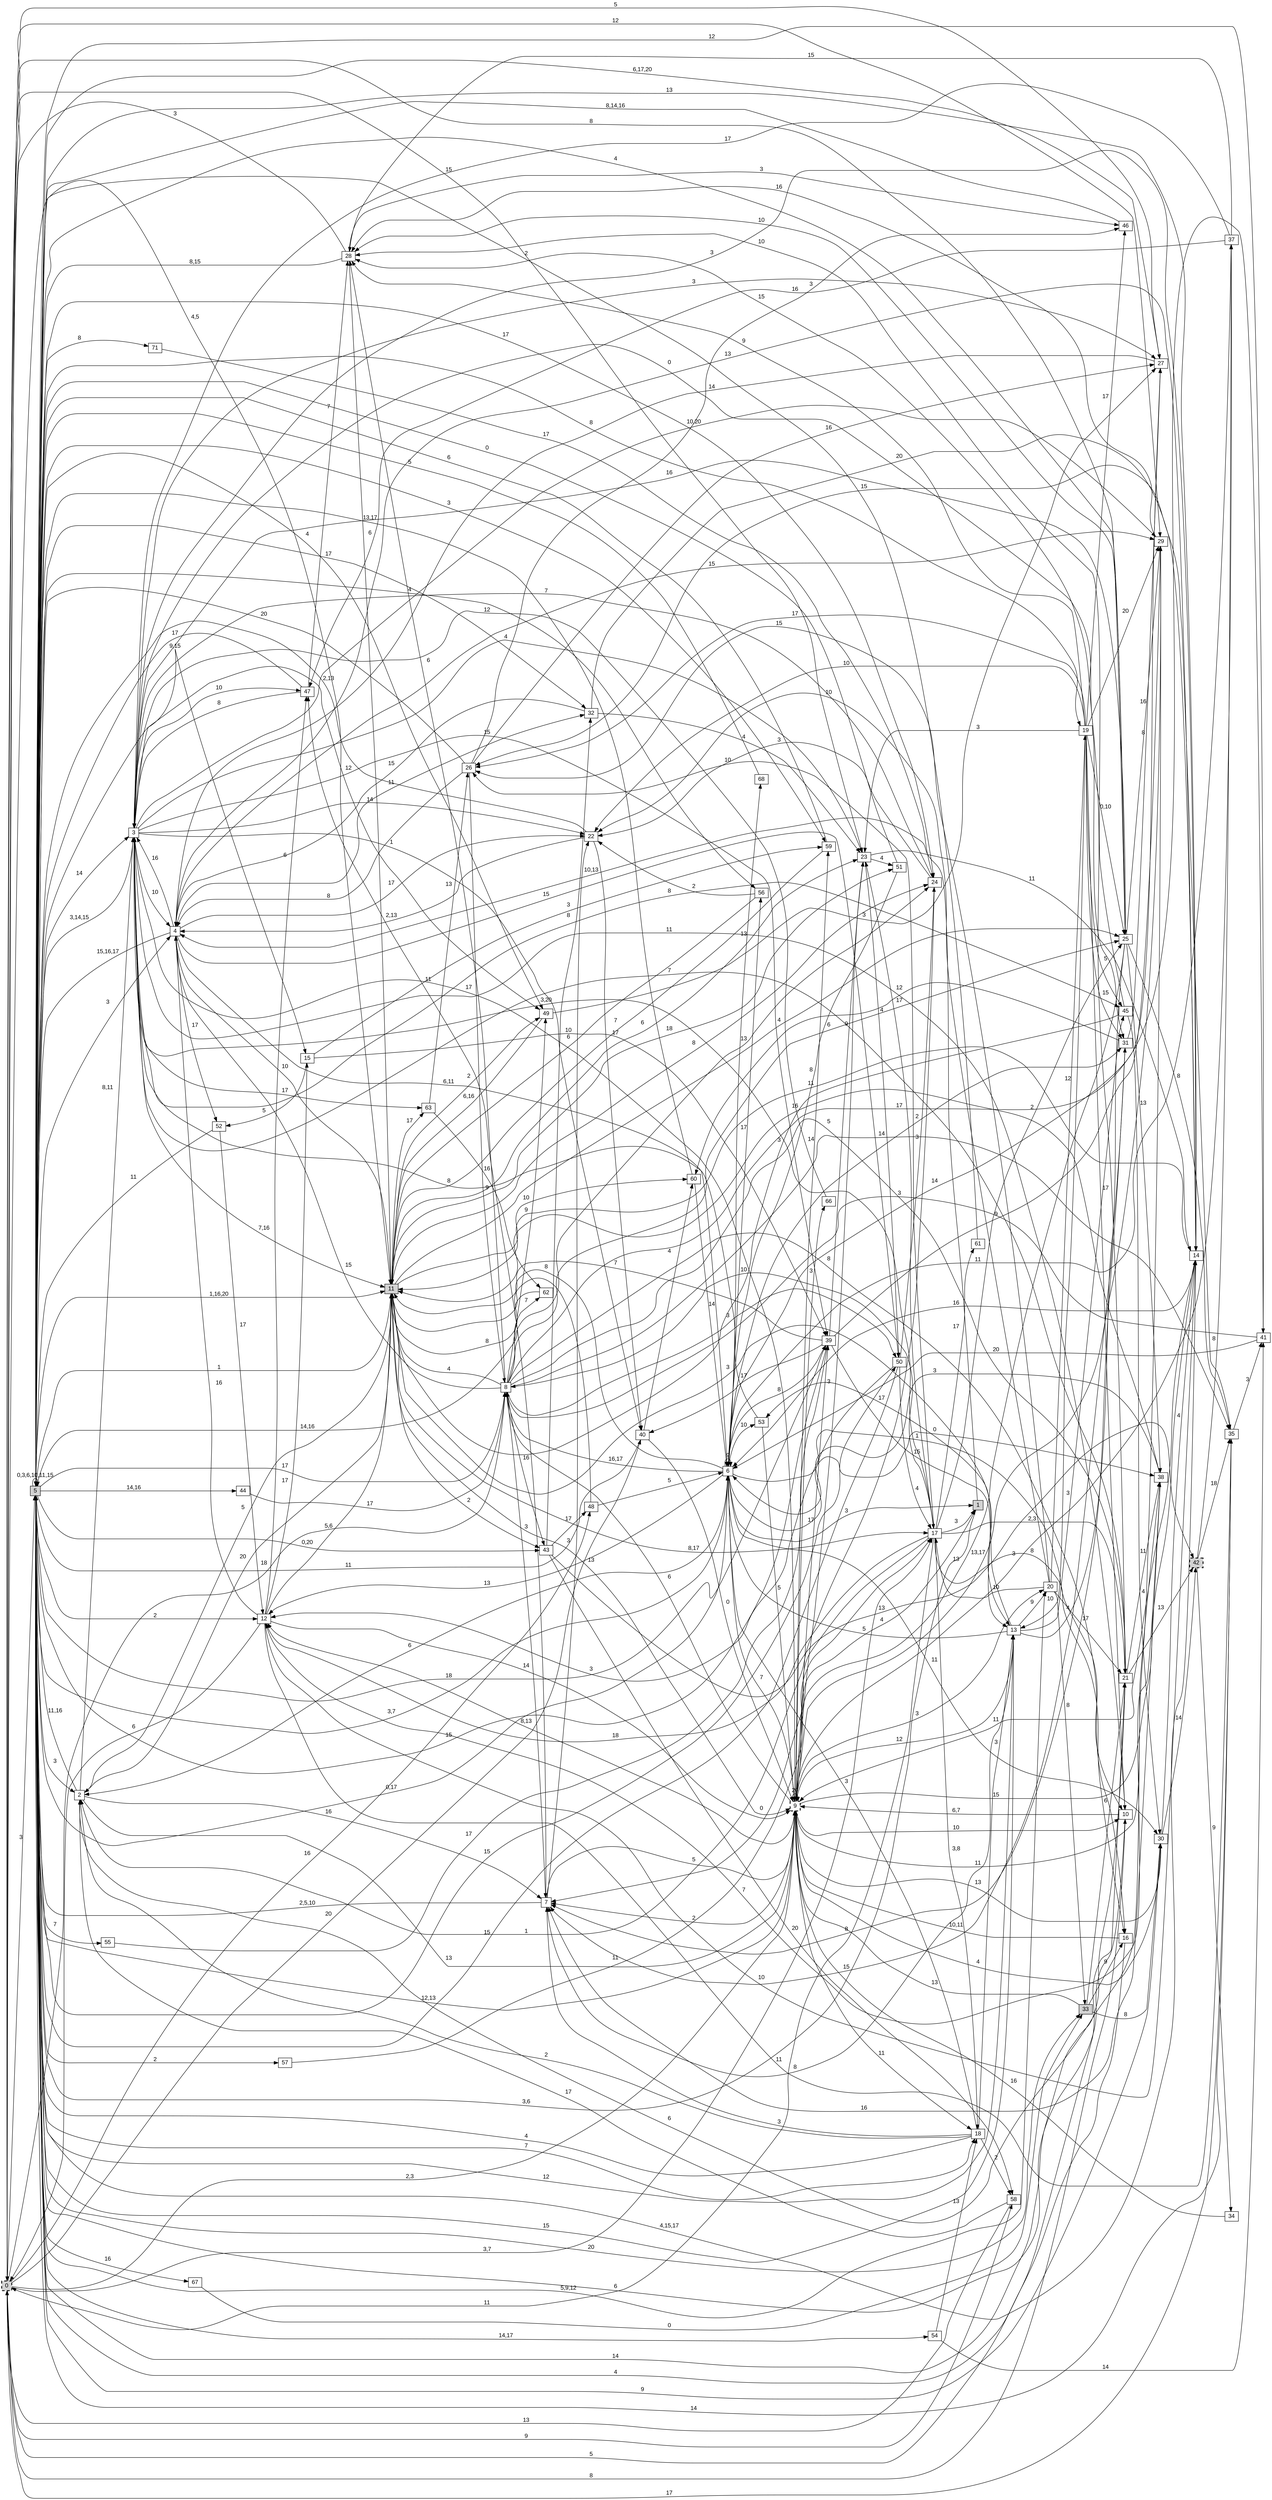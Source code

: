 digraph "NDFA" {
  rankdir=LR
  node [shape=box width=0.1 height=0.1 fontname=Arial]
  edge [fontname=Arial]
/* Estados */
 s0 [label="0" style="filled,bold,dashed"] /* I:1 F:1 D:0 */
 s1 [label="1" style="filled"] /* I:1 F:0 D:0 */
 s2 [label="2" ] /* I:0 F:0 D:0 */
 s3 [label="3" ] /* I:0 F:0 D:0 */
 s4 [label="4" ] /* I:0 F:0 D:0 */
 s5 [label="5" style="filled"] /* I:1 F:0 D:0 */
 s6 [label="6" ] /* I:0 F:0 D:0 */
 s7 [label="7" ] /* I:0 F:0 D:0 */
 s8 [label="8" ] /* I:0 F:0 D:0 */
 s9 [label="9" style="bold,dashed"] /* I:0 F:1 D:0 */
 s10 [label="10" ] /* I:0 F:0 D:0 */
 s11 [label="11" style="filled"] /* I:1 F:0 D:0 */
 s12 [label="12" ] /* I:0 F:0 D:0 */
 s13 [label="13" ] /* I:0 F:0 D:0 */
 s14 [label="14" ] /* I:0 F:0 D:0 */
 s15 [label="15" ] /* I:0 F:0 D:0 */
 s16 [label="16" ] /* I:0 F:0 D:0 */
 s17 [label="17" ] /* I:0 F:0 D:0 */
 s18 [label="18" ] /* I:0 F:0 D:0 */
 s19 [label="19" ] /* I:0 F:0 D:0 */
 s20 [label="20" ] /* I:0 F:0 D:0 */
 s21 [label="21" ] /* I:0 F:0 D:0 */
 s22 [label="22" ] /* I:0 F:0 D:0 */
 s23 [label="23" ] /* I:0 F:0 D:0 */
 s24 [label="24" ] /* I:0 F:0 D:0 */
 s25 [label="25" ] /* I:0 F:0 D:0 */
 s26 [label="26" ] /* I:0 F:0 D:0 */
 s27 [label="27" ] /* I:0 F:0 D:0 */
 s28 [label="28" ] /* I:0 F:0 D:0 */
 s29 [label="29" ] /* I:0 F:0 D:0 */
 s30 [label="30" ] /* I:0 F:0 D:0 */
 s31 [label="31" ] /* I:0 F:0 D:0 */
 s32 [label="32" ] /* I:0 F:0 D:0 */
 s33 [label="33" style="filled"] /* I:1 F:0 D:0 */
 s34 [label="34" ] /* I:0 F:0 D:0 */
 s35 [label="35" ] /* I:0 F:0 D:0 */
 s37 [label="37" ] /* I:0 F:0 D:0 */
 s38 [label="38" ] /* I:0 F:0 D:0 */
 s39 [label="39" ] /* I:0 F:0 D:0 */
 s40 [label="40" ] /* I:0 F:0 D:0 */
 s41 [label="41" ] /* I:0 F:0 D:0 */
 s42 [label="42" style="filled,bold,dashed"] /* I:1 F:1 D:0 */
 s43 [label="43" ] /* I:0 F:0 D:0 */
 s44 [label="44" ] /* I:0 F:0 D:0 */
 s45 [label="45" ] /* I:0 F:0 D:0 */
 s46 [label="46" ] /* I:0 F:0 D:0 */
 s47 [label="47" ] /* I:0 F:0 D:0 */
 s48 [label="48" ] /* I:0 F:0 D:0 */
 s49 [label="49" ] /* I:0 F:0 D:0 */
 s50 [label="50" ] /* I:0 F:0 D:0 */
 s51 [label="51" ] /* I:0 F:0 D:0 */
 s52 [label="52" ] /* I:0 F:0 D:0 */
 s53 [label="53" ] /* I:0 F:0 D:0 */
 s54 [label="54" ] /* I:0 F:0 D:0 */
 s55 [label="55" ] /* I:0 F:0 D:0 */
 s56 [label="56" ] /* I:0 F:0 D:0 */
 s57 [label="57" ] /* I:0 F:0 D:0 */
 s58 [label="58" ] /* I:0 F:0 D:0 */
 s59 [label="59" ] /* I:0 F:0 D:0 */
 s60 [label="60" ] /* I:0 F:0 D:0 */
 s61 [label="61" ] /* I:0 F:0 D:0 */
 s62 [label="62" ] /* I:0 F:0 D:0 */
 s63 [label="63" ] /* I:0 F:0 D:0 */
 s66 [label="66" ] /* I:0 F:0 D:0 */
 s67 [label="67" ] /* I:0 F:0 D:0 */
 s68 [label="68" ] /* I:0 F:0 D:0 */
 s71 [label="71" ] /* I:0 F:0 D:0 */
/* Transiciones */
  s0 -> s5 [label="3"]
  s0 -> s8 [label="18"]
  s0 -> s9 [label="2,3"]
  s0 -> s10 [label="8"]
  s0 -> s11 [label="4,5"]
  s0 -> s17 [label="3,7"]
  s0 -> s21 [label="5"]
  s0 -> s23 [label="15"]
  s0 -> s25 [label="8"]
  s0 -> s27 [label="5"]
  s0 -> s29 [label="12"]
  s0 -> s40 [label="20"]
  s0 -> s48 [label="16"]
  s0 -> s58 [label="9"]
  s1 -> s4 [label="10,13"]
  s1 -> s5 [label="3,6"]
  s2 -> s3 [label="8,11"]
  s2 -> s5 [label="11,16"]
  s2 -> s7 [label="16"]
  s2 -> s9 [label="13"]
  s2 -> s11 [label="20"]
  s2 -> s29 [label="6"]
  s3 -> s4 [label="10"]
  s3 -> s5 [label="3,14,15"]
  s3 -> s11 [label="7,16"]
  s3 -> s14 [label="3"]
  s3 -> s17 [label="3,20"]
  s3 -> s22 [label="14"]
  s3 -> s23 [label="4"]
  s3 -> s25 [label="16"]
  s3 -> s27 [label="3"]
  s3 -> s29 [label="10,20"]
  s3 -> s31 [label="0"]
  s3 -> s39 [label="15"]
  s3 -> s40 [label="1"]
  s3 -> s45 [label="8"]
  s3 -> s47 [label="10"]
  s3 -> s49 [label="12"]
  s3 -> s63 [label="17"]
  s4 -> s3 [label="16"]
  s4 -> s5 [label="15,16,17"]
  s4 -> s6 [label="6,11"]
  s4 -> s22 [label="17"]
  s4 -> s29 [label="15"]
  s4 -> s32 [label="11"]
  s4 -> s50 [label="15"]
  s4 -> s52 [label="17"]
  s5 -> s2 [label="3"]
  s5 -> s3 [label="14"]
  s5 -> s4 [label="3"]
  s5 -> s5 [label="0,3,6,10,11,15"]
  s5 -> s6 [label="0,17"]
  s5 -> s8 [label="17"]
  s5 -> s9 [label="12,13"]
  s5 -> s11 [label="1,16,20"]
  s5 -> s12 [label="2"]
  s5 -> s13 [label="15"]
  s5 -> s14 [label="13"]
  s5 -> s15 [label="9,15"]
  s5 -> s18 [label="7"]
  s5 -> s19 [label="8"]
  s5 -> s20 [label="5,9,12"]
  s5 -> s24 [label="17"]
  s5 -> s32 [label="17"]
  s5 -> s33 [label="20"]
  s5 -> s39 [label="18"]
  s5 -> s43 [label="0,20"]
  s5 -> s44 [label="14,16"]
  s5 -> s49 [label="4"]
  s5 -> s50 [label="15"]
  s5 -> s54 [label="14,17"]
  s5 -> s55 [label="7"]
  s5 -> s56 [label="4"]
  s5 -> s57 [label="2"]
  s5 -> s59 [label="3"]
  s5 -> s67 [label="16"]
  s5 -> s71 [label="8"]
  s6 -> s1 [label="3"]
  s6 -> s2 [label="6"]
  s6 -> s5 [label="3,7"]
  s6 -> s6 [label="9"]
  s6 -> s8 [label="16,17"]
  s6 -> s9 [label="7"]
  s6 -> s10 [label="1"]
  s6 -> s11 [label="8"]
  s6 -> s12 [label="13"]
  s6 -> s27 [label="14"]
  s6 -> s30 [label="11"]
  s6 -> s31 [label="2"]
  s6 -> s37 [label="11"]
  s6 -> s38 [label="0"]
  s6 -> s39 [label="8"]
  s6 -> s53 [label="10"]
  s6 -> s56 [label="17"]
  s6 -> s68 [label="13"]
  s7 -> s5 [label="2,5,10"]
  s7 -> s9 [label="5"]
  s7 -> s22 [label="3"]
  s7 -> s47 [label="11"]
  s8 -> s4 [label="15"]
  s8 -> s7 [label="3"]
  s8 -> s11 [label="4"]
  s8 -> s16 [label="8"]
  s8 -> s21 [label="5"]
  s8 -> s24 [label="13"]
  s8 -> s25 [label="6"]
  s8 -> s28 [label="6"]
  s8 -> s35 [label="14"]
  s8 -> s41 [label="17"]
  s8 -> s43 [label="16"]
  s8 -> s49 [label="9"]
  s8 -> s50 [label="3"]
  s8 -> s62 [label="7"]
  s9 -> s1 [label="4"]
  s9 -> s3 [label="17"]
  s9 -> s7 [label="2"]
  s9 -> s8 [label="6"]
  s9 -> s9 [label="20"]
  s9 -> s10 [label="10"]
  s9 -> s12 [label="8,13"]
  s9 -> s14 [label="15"]
  s9 -> s18 [label="11"]
  s9 -> s20 [label="3"]
  s9 -> s30 [label="4"]
  s9 -> s37 [label="3"]
  s9 -> s38 [label="11"]
  s9 -> s39 [label="17"]
  s9 -> s59 [label="14"]
  s9 -> s66 [label="3"]
  s10 -> s3 [label="11"]
  s10 -> s5 [label="6"]
  s10 -> s9 [label="6,7"]
  s11 -> s2 [label="5"]
  s11 -> s4 [label="10"]
  s11 -> s5 [label="1"]
  s11 -> s9 [label="13"]
  s11 -> s13 [label="3"]
  s11 -> s17 [label="8,17"]
  s11 -> s23 [label="6"]
  s11 -> s24 [label="8"]
  s11 -> s25 [label="4"]
  s11 -> s43 [label="2"]
  s11 -> s49 [label="2"]
  s11 -> s51 [label="18"]
  s11 -> s60 [label="10"]
  s11 -> s63 [label="17"]
  s12 -> s0 [label="6"]
  s12 -> s4 [label="16"]
  s12 -> s9 [label="14"]
  s12 -> s11 [label="5,6"]
  s12 -> s14 [label="10"]
  s12 -> s15 [label="17"]
  s12 -> s35 [label="11"]
  s12 -> s47 [label="6"]
  s13 -> s5 [label="12"]
  s13 -> s6 [label="5"]
  s13 -> s7 [label="8"]
  s13 -> s9 [label="12"]
  s13 -> s20 [label="9"]
  s13 -> s31 [label="4"]
  s13 -> s45 [label="3"]
  s13 -> s53 [label="17"]
  s14 -> s4 [label="13"]
  s14 -> s5 [label="4,15,17"]
  s14 -> s6 [label="16"]
  s14 -> s9 [label="11"]
  s14 -> s11 [label="11"]
  s15 -> s39 [label="10"]
  s15 -> s52 [label="5"]
  s15 -> s59 [label="3"]
  s16 -> s5 [label="4"]
  s16 -> s9 [label="10,11"]
  s17 -> s0 [label="11"]
  s17 -> s1 [label="3"]
  s17 -> s7 [label="0"]
  s17 -> s8 [label="10"]
  s17 -> s12 [label="18"]
  s17 -> s16 [label="8"]
  s17 -> s18 [label="3,8"]
  s17 -> s21 [label="2,3"]
  s17 -> s23 [label="17"]
  s17 -> s25 [label="2"]
  s17 -> s26 [label="10"]
  s17 -> s61 [label="17"]
  s18 -> s2 [label="2"]
  s18 -> s5 [label="4"]
  s18 -> s6 [label="3"]
  s18 -> s7 [label="3"]
  s18 -> s13 [label="3"]
  s18 -> s58 [label="2"]
  s19 -> s10 [label="17"]
  s19 -> s13 [label="10"]
  s19 -> s22 [label="10"]
  s19 -> s23 [label="3"]
  s19 -> s25 [label="0,10"]
  s19 -> s26 [label="17"]
  s19 -> s28 [label="9"]
  s19 -> s29 [label="20"]
  s19 -> s31 [label="15"]
  s19 -> s45 [label="5"]
  s19 -> s46 [label="17"]
  s20 -> s17 [label="10"]
  s20 -> s19 [label="12"]
  s20 -> s21 [label="17"]
  s20 -> s22 [label="10"]
  s20 -> s26 [label="15"]
  s20 -> s33 [label="8"]
  s21 -> s3 [label="7"]
  s21 -> s5 [label="14"]
  s21 -> s28 [label="15"]
  s21 -> s38 [label="11"]
  s21 -> s42 [label="13"]
  s22 -> s4 [label="2,13"]
  s22 -> s5 [label="2,13"]
  s22 -> s40 [label="17"]
  s23 -> s9 [label="3"]
  s23 -> s14 [label="11"]
  s23 -> s50 [label="4"]
  s23 -> s51 [label="4"]
  s24 -> s2 [label="1"]
  s24 -> s3 [label="7"]
  s24 -> s22 [label="3"]
  s25 -> s5 [label="4"]
  s25 -> s7 [label="15"]
  s25 -> s9 [label="13"]
  s25 -> s28 [label="10"]
  s25 -> s29 [label="16"]
  s25 -> s35 [label="8"]
  s25 -> s38 [label="13"]
  s26 -> s4 [label="8"]
  s26 -> s5 [label="20"]
  s26 -> s8 [label="9"]
  s26 -> s27 [label="16"]
  s26 -> s46 [label="3"]
  s27 -> s4 [label="14"]
  s27 -> s5 [label="6,17,20"]
  s28 -> s0 [label="3"]
  s28 -> s5 [label="8,15"]
  s28 -> s11 [label="6"]
  s28 -> s46 [label="3"]
  s29 -> s9 [label="13,17"]
  s29 -> s28 [label="16"]
  s30 -> s5 [label="9"]
  s30 -> s9 [label="13"]
  s30 -> s14 [label="4"]
  s30 -> s42 [label="14"]
  s31 -> s7 [label="8"]
  s31 -> s27 [label="8"]
  s31 -> s60 [label="12"]
  s32 -> s4 [label="15"]
  s32 -> s14 [label="20"]
  s32 -> s23 [label="4"]
  s33 -> s9 [label="13"]
  s33 -> s16 [label="9"]
  s33 -> s21 [label="6"]
  s33 -> s30 [label="8"]
  s34 -> s9 [label="16"]
  s35 -> s0 [label="17"]
  s35 -> s5 [label="14"]
  s35 -> s26 [label="15"]
  s35 -> s41 [label="3"]
  s37 -> s3 [label="17"]
  s37 -> s28 [label="15"]
  s37 -> s47 [label="16"]
  s38 -> s6 [label="3"]
  s38 -> s7 [label="16"]
  s38 -> s11 [label="16"]
  s38 -> s12 [label="7"]
  s39 -> s5 [label="15"]
  s39 -> s11 [label="7"]
  s39 -> s13 [label="15"]
  s39 -> s23 [label="9"]
  s39 -> s29 [label="9"]
  s39 -> s40 [label="17"]
  s40 -> s5 [label="11"]
  s40 -> s9 [label="0"]
  s40 -> s60 [label="4"]
  s41 -> s5 [label="12"]
  s41 -> s6 [label="20"]
  s41 -> s8 [label="3"]
  s42 -> s34 [label="9"]
  s42 -> s35 [label="18"]
  s42 -> s37 [label="8"]
  s43 -> s32 [label="8"]
  s43 -> s42 [label="13"]
  s43 -> s48 [label="17"]
  s43 -> s58 [label="20"]
  s44 -> s8 [label="17"]
  s45 -> s11 [label="3"]
  s45 -> s28 [label="10"]
  s45 -> s30 [label="4"]
  s46 -> s5 [label="8,14,16"]
  s47 -> s3 [label="8"]
  s47 -> s5 [label="17"]
  s47 -> s28 [label="7"]
  s48 -> s6 [label="5"]
  s48 -> s11 [label="8"]
  s49 -> s11 [label="6,16"]
  s49 -> s27 [label="3"]
  s50 -> s5 [label="15"]
  s50 -> s12 [label="3"]
  s50 -> s17 [label="4"]
  s50 -> s24 [label="3"]
  s51 -> s5 [label="0"]
  s51 -> s6 [label="8"]
  s52 -> s5 [label="11"]
  s52 -> s12 [label="17"]
  s53 -> s3 [label="8"]
  s53 -> s9 [label="5"]
  s54 -> s18 [label="13"]
  s54 -> s41 [label="14"]
  s55 -> s39 [label="17"]
  s56 -> s11 [label="6"]
  s56 -> s22 [label="2"]
  s57 -> s17 [label="11"]
  s58 -> s0 [label="13"]
  s58 -> s2 [label="17"]
  s59 -> s5 [label="6"]
  s59 -> s11 [label="7"]
  s60 -> s5 [label="13,17"]
  s60 -> s6 [label="14"]
  s61 -> s5 [label="2"]
  s62 -> s5 [label="14,16"]
  s63 -> s26 [label="13"]
  s63 -> s62 [label="16"]
  s66 -> s3 [label="12"]
  s67 -> s33 [label="0"]
  s68 -> s5 [label="5"]
  s71 -> s24 [label="17"]
}
